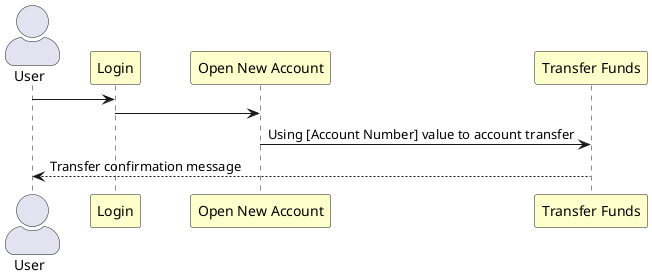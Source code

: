 @startuml TRANSFER_TO_NEW_ACCOUNT_SCENARIO

!pragma teoz true
skinparam ParticipantPadding 20
skinparam BoxPadding 10
skinparam actorStyle awesome

actor "User" as user
participant "Login" as login #BUSINESS
participant "Open New Account" as open_account #BUSINESS
participant "Transfer Funds" as transfer #BUSINESS

user -> login
login -> open_account
open_account -> transfer: Using [Account Number] value to account transfer
transfer --> user: Transfer confirmation message
@enduml
